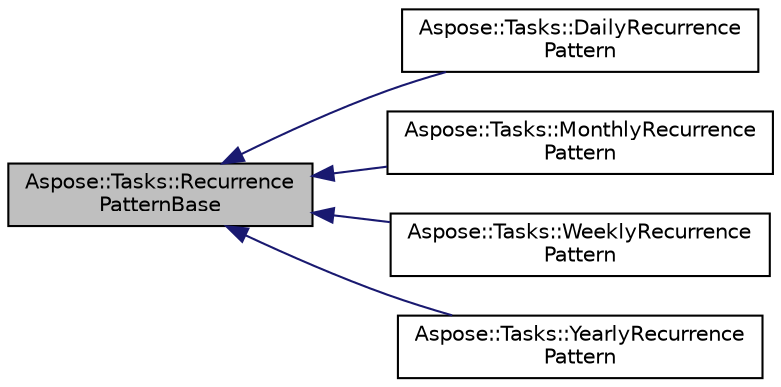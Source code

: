 digraph "Aspose::Tasks::RecurrencePatternBase"
{
 // LATEX_PDF_SIZE
  edge [fontname="Helvetica",fontsize="10",labelfontname="Helvetica",labelfontsize="10"];
  node [fontname="Helvetica",fontsize="10",shape=record];
  rankdir="LR";
  Node1 [label="Aspose::Tasks::Recurrence\lPatternBase",height=0.2,width=0.4,color="black", fillcolor="grey75", style="filled", fontcolor="black",tooltip="Represents the base class of recurrence pattern."];
  Node1 -> Node2 [dir="back",color="midnightblue",fontsize="10",style="solid",fontname="Helvetica"];
  Node2 [label="Aspose::Tasks::DailyRecurrence\lPattern",height=0.2,width=0.4,color="black", fillcolor="white", style="filled",URL="$class_aspose_1_1_tasks_1_1_daily_recurrence_pattern.html",tooltip="Represents the set of parameters are used to create a daily recurring task in a project."];
  Node1 -> Node3 [dir="back",color="midnightblue",fontsize="10",style="solid",fontname="Helvetica"];
  Node3 [label="Aspose::Tasks::MonthlyRecurrence\lPattern",height=0.2,width=0.4,color="black", fillcolor="white", style="filled",URL="$class_aspose_1_1_tasks_1_1_monthly_recurrence_pattern.html",tooltip="Represents the set of parameters are used to create a monthly recurring task in a project."];
  Node1 -> Node4 [dir="back",color="midnightblue",fontsize="10",style="solid",fontname="Helvetica"];
  Node4 [label="Aspose::Tasks::WeeklyRecurrence\lPattern",height=0.2,width=0.4,color="black", fillcolor="white", style="filled",URL="$class_aspose_1_1_tasks_1_1_weekly_recurrence_pattern.html",tooltip="Represents the set of parameters are used to create a weekly recurring task in a project."];
  Node1 -> Node5 [dir="back",color="midnightblue",fontsize="10",style="solid",fontname="Helvetica"];
  Node5 [label="Aspose::Tasks::YearlyRecurrence\lPattern",height=0.2,width=0.4,color="black", fillcolor="white", style="filled",URL="$class_aspose_1_1_tasks_1_1_yearly_recurrence_pattern.html",tooltip="Represents the set of parameters are used to create a yearly recurring task in a project."];
}

